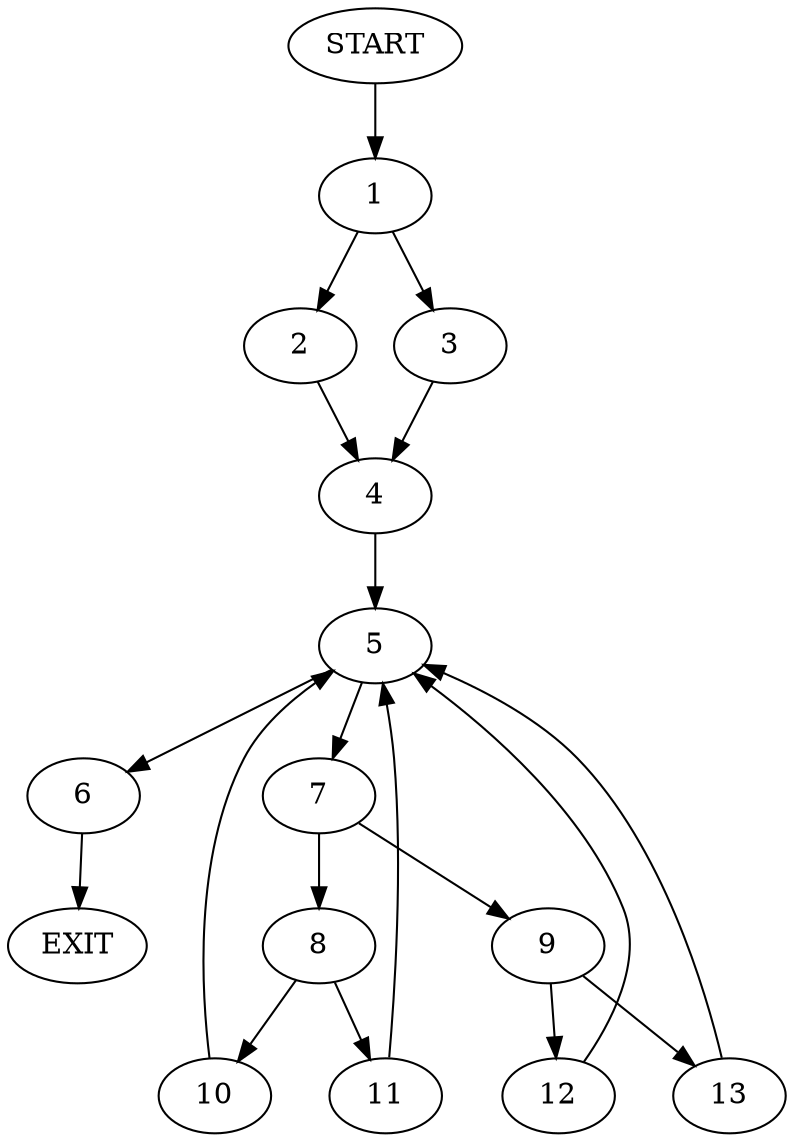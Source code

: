 digraph {
0 [label="START"];
1;
2;
3;
4;
5;
6;
7;
8;
9;
10;
11;
12;
13;
14 [label="EXIT"];
0 -> 1;
1 -> 2;
1 -> 3;
3 -> 4;
2 -> 4;
4 -> 5;
5 -> 6;
5 -> 7;
6 -> 14;
7 -> 8;
7 -> 9;
8 -> 10;
8 -> 11;
9 -> 12;
9 -> 13;
11 -> 5;
10 -> 5;
12 -> 5;
13 -> 5;
}